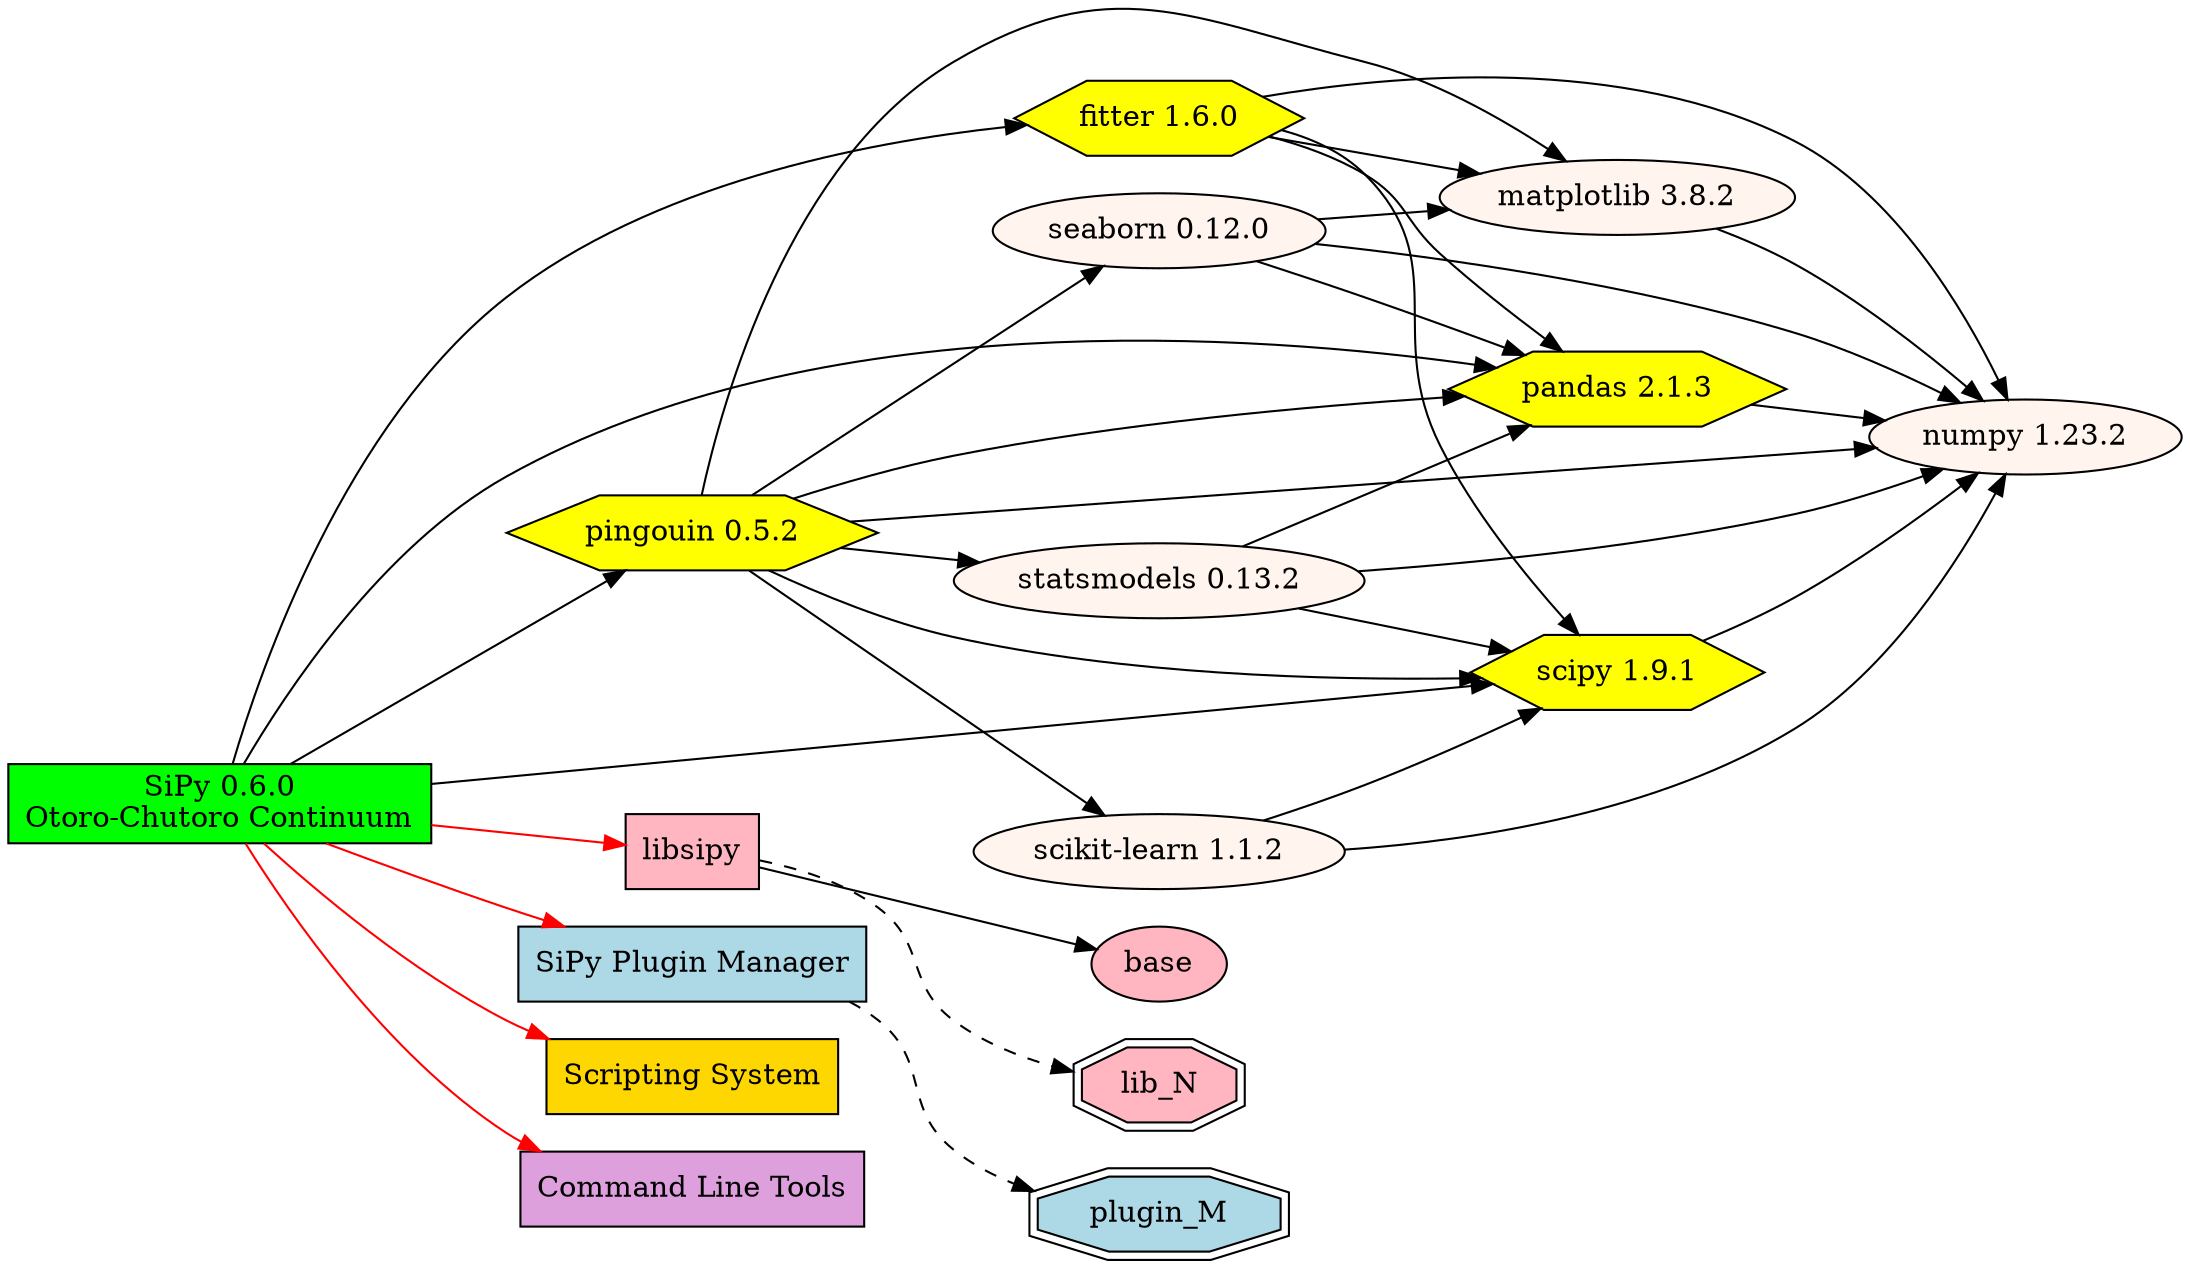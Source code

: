 digraph {
        rankdir = LR
        
        SiPy [shape="rectangle" label="SiPy 0.6.0\nOtoro-Chutoro Continuum" fillcolor=green style=filled]
        
        subgraph packages {
        fitter [label="fitter 1.6.0" fillcolor=yellow style=filled shape=hexagon]
        matplotlib [label="matplotlib 3.8.2" fillcolor=seashell style=filled]
        numpy [label="numpy 1.23.2" fillcolor=seashell style=filled]
        pandas [label="pandas 2.1.3" fillcolor=yellow style=filled shape=hexagon]
        pingouin [label="pingouin 0.5.2" fillcolor=yellow style=filled shape=hexagon]
        seaborn [label="seaborn 0.12.0" fillcolor=seashell style=filled]
        scipy [label="scipy 1.9.1" fillcolor=yellow style=filled shape=hexagon]
        "scikit-learn" [label="scikit-learn 1.1.2" fillcolor=seashell style=filled]
        statsmodels [label="statsmodels 0.13.2" fillcolor=seashell style=filled]
        
        SiPy -> {fitter pandas pingouin scipy}
        fitter -> {matplotlib numpy pandas scipy}
        matplotlib -> numpy
        pandas -> numpy
        pingouin -> {"scikit-learn" matplotlib numpy pandas scipy seaborn statsmodels}
        seaborn -> {matplotlib numpy pandas}
        scipy -> numpy
        "scikit-learn" -> {numpy scipy}
        statsmodels -> {numpy pandas scipy}
        }
        
        subgraph library {
        libsipy [shape="rectangle" label="libsipy" fillcolor=lightpink style=filled]
        base [fillcolor=lightpink style=filled]
        lib_N [fillcolor=lightpink style=filled shape=doubleoctagon]
        SiPy -> libsipy [color=red]
        libsipy -> base 
        libsipy -> lib_N [style=dashed]
        }
        
        subgraph plugin {
        SPM [shape="rectangle" label="SiPy Plugin Manager" fillcolor=lightblue style=filled]
        SiPy -> SPM [color=red]
        plugin_M [fillcolor=lightblue style=filled shape=doubleoctagon]
        SPM -> plugin_M [style=dashed]
        }
        
        subgraph scripting {
        script_engine [shape="rectangle" label="Scripting System" fillcolor=gold style=filled]
        SiPy -> script_engine [color=red]
        }
        
        subgraph cmdtools {
        cmd [shape="rectangle" label="Command Line Tools" fillcolor=plum style=filled]
        SiPy -> cmd [color=red]
        }
    
}